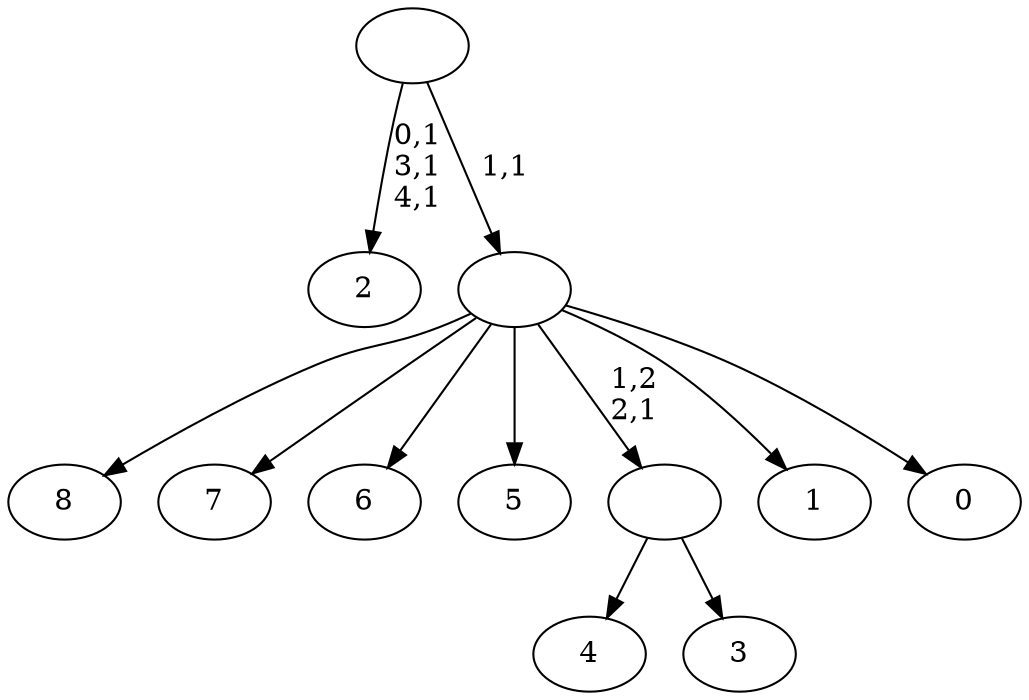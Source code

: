 digraph T {
	14 [label="8"]
	13 [label="7"]
	12 [label="6"]
	11 [label="5"]
	10 [label="4"]
	9 [label="3"]
	8 [label=""]
	7 [label="2"]
	3 [label="1"]
	2 [label="0"]
	1 [label=""]
	0 [label=""]
	8 -> 10 [label=""]
	8 -> 9 [label=""]
	1 -> 14 [label=""]
	1 -> 13 [label=""]
	1 -> 12 [label=""]
	1 -> 11 [label=""]
	1 -> 8 [label="1,2\n2,1"]
	1 -> 3 [label=""]
	1 -> 2 [label=""]
	0 -> 7 [label="0,1\n3,1\n4,1"]
	0 -> 1 [label="1,1"]
}
